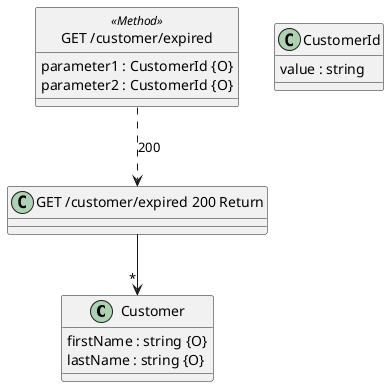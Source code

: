 @startuml

class "Customer" {
  firstName : string {O}
  lastName : string {O}
}

class "CustomerId" {
  value : string
}
hide <<Method>> circle

class "GET /customer/expired" <<Method>> {
  parameter1 : CustomerId {O}
  parameter2 : CustomerId {O}
}

class "GET /customer/expired 200 Return" {
}

"GET /customer/expired 200 Return" --> "*" "Customer"

"GET /customer/expired" ..> "GET /customer/expired 200 Return": 200

@enduml